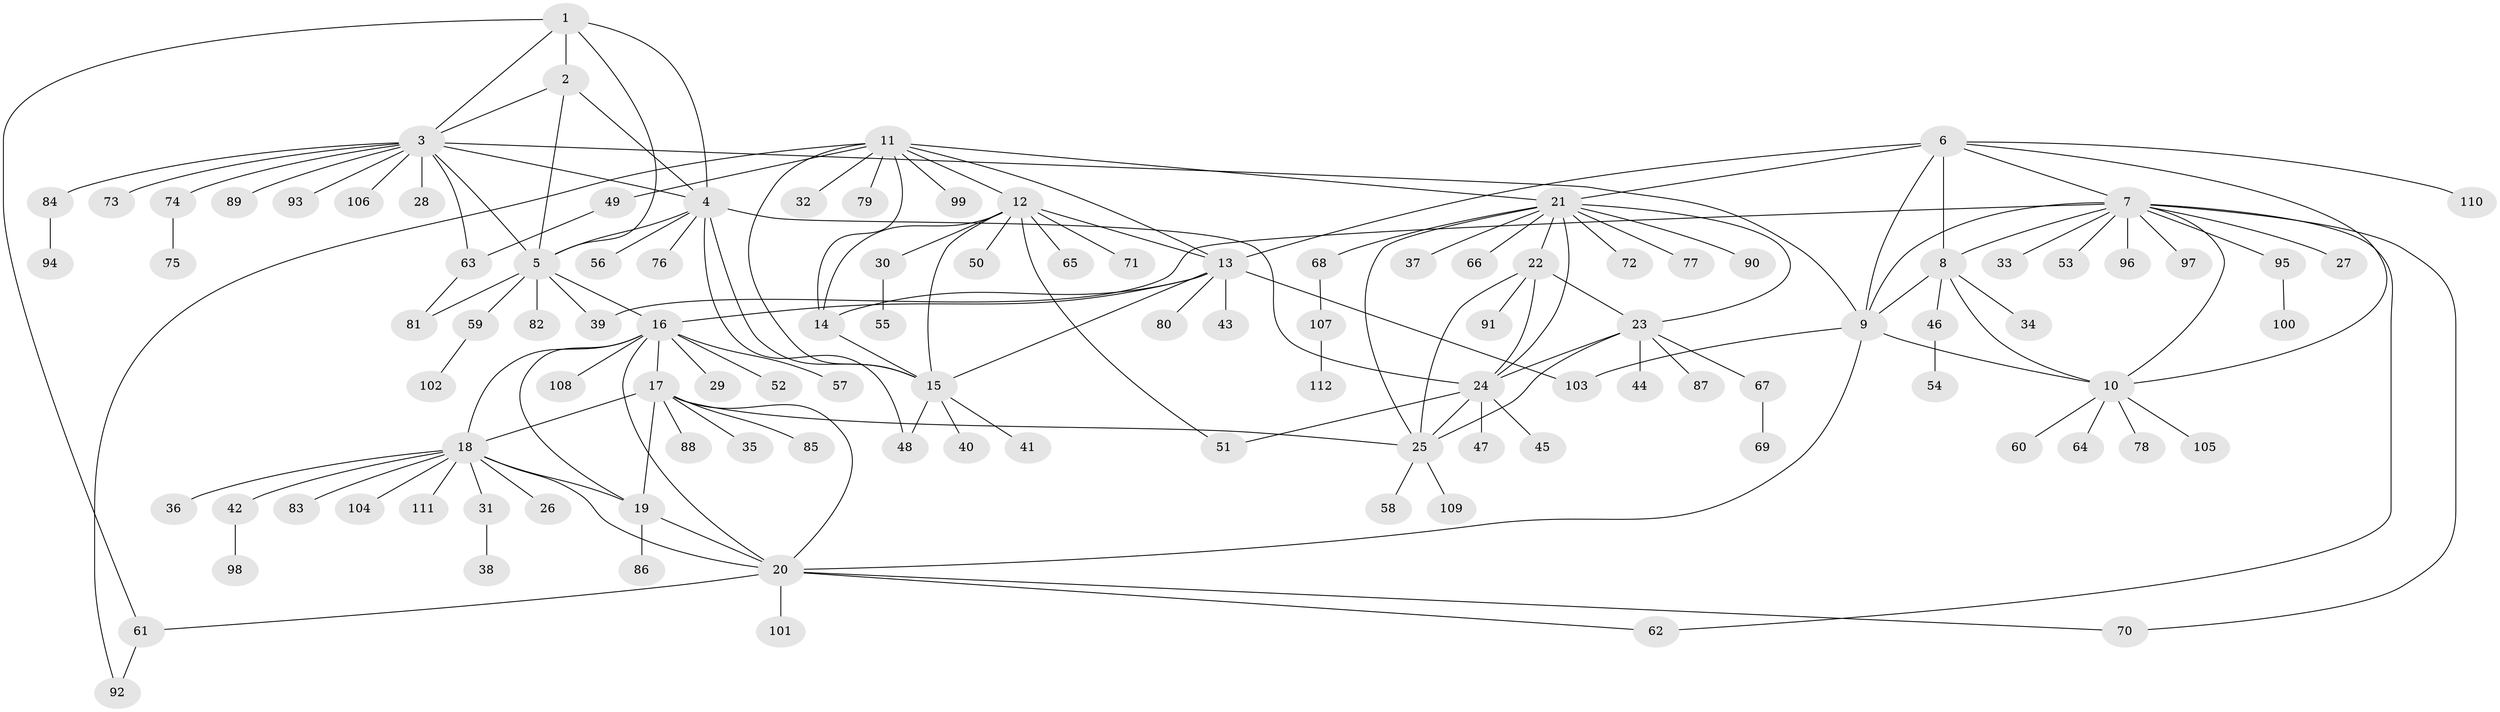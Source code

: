 // Generated by graph-tools (version 1.1) at 2025/11/02/27/25 16:11:32]
// undirected, 112 vertices, 157 edges
graph export_dot {
graph [start="1"]
  node [color=gray90,style=filled];
  1;
  2;
  3;
  4;
  5;
  6;
  7;
  8;
  9;
  10;
  11;
  12;
  13;
  14;
  15;
  16;
  17;
  18;
  19;
  20;
  21;
  22;
  23;
  24;
  25;
  26;
  27;
  28;
  29;
  30;
  31;
  32;
  33;
  34;
  35;
  36;
  37;
  38;
  39;
  40;
  41;
  42;
  43;
  44;
  45;
  46;
  47;
  48;
  49;
  50;
  51;
  52;
  53;
  54;
  55;
  56;
  57;
  58;
  59;
  60;
  61;
  62;
  63;
  64;
  65;
  66;
  67;
  68;
  69;
  70;
  71;
  72;
  73;
  74;
  75;
  76;
  77;
  78;
  79;
  80;
  81;
  82;
  83;
  84;
  85;
  86;
  87;
  88;
  89;
  90;
  91;
  92;
  93;
  94;
  95;
  96;
  97;
  98;
  99;
  100;
  101;
  102;
  103;
  104;
  105;
  106;
  107;
  108;
  109;
  110;
  111;
  112;
  1 -- 2;
  1 -- 3;
  1 -- 4;
  1 -- 5;
  1 -- 61;
  2 -- 3;
  2 -- 4;
  2 -- 5;
  3 -- 4;
  3 -- 5;
  3 -- 9;
  3 -- 28;
  3 -- 63;
  3 -- 73;
  3 -- 74;
  3 -- 84;
  3 -- 89;
  3 -- 93;
  3 -- 106;
  4 -- 5;
  4 -- 15;
  4 -- 24;
  4 -- 48;
  4 -- 56;
  4 -- 76;
  5 -- 16;
  5 -- 39;
  5 -- 59;
  5 -- 81;
  5 -- 82;
  6 -- 7;
  6 -- 8;
  6 -- 9;
  6 -- 10;
  6 -- 13;
  6 -- 21;
  6 -- 110;
  7 -- 8;
  7 -- 9;
  7 -- 10;
  7 -- 27;
  7 -- 33;
  7 -- 39;
  7 -- 53;
  7 -- 62;
  7 -- 70;
  7 -- 95;
  7 -- 96;
  7 -- 97;
  8 -- 9;
  8 -- 10;
  8 -- 34;
  8 -- 46;
  9 -- 10;
  9 -- 20;
  9 -- 103;
  10 -- 60;
  10 -- 64;
  10 -- 78;
  10 -- 105;
  11 -- 12;
  11 -- 13;
  11 -- 14;
  11 -- 15;
  11 -- 21;
  11 -- 32;
  11 -- 49;
  11 -- 79;
  11 -- 92;
  11 -- 99;
  12 -- 13;
  12 -- 14;
  12 -- 15;
  12 -- 30;
  12 -- 50;
  12 -- 51;
  12 -- 65;
  12 -- 71;
  13 -- 14;
  13 -- 15;
  13 -- 16;
  13 -- 43;
  13 -- 80;
  13 -- 103;
  14 -- 15;
  15 -- 40;
  15 -- 41;
  15 -- 48;
  16 -- 17;
  16 -- 18;
  16 -- 19;
  16 -- 20;
  16 -- 29;
  16 -- 52;
  16 -- 57;
  16 -- 108;
  17 -- 18;
  17 -- 19;
  17 -- 20;
  17 -- 25;
  17 -- 35;
  17 -- 85;
  17 -- 88;
  18 -- 19;
  18 -- 20;
  18 -- 26;
  18 -- 31;
  18 -- 36;
  18 -- 42;
  18 -- 83;
  18 -- 104;
  18 -- 111;
  19 -- 20;
  19 -- 86;
  20 -- 61;
  20 -- 62;
  20 -- 70;
  20 -- 101;
  21 -- 22;
  21 -- 23;
  21 -- 24;
  21 -- 25;
  21 -- 37;
  21 -- 66;
  21 -- 68;
  21 -- 72;
  21 -- 77;
  21 -- 90;
  22 -- 23;
  22 -- 24;
  22 -- 25;
  22 -- 91;
  23 -- 24;
  23 -- 25;
  23 -- 44;
  23 -- 67;
  23 -- 87;
  24 -- 25;
  24 -- 45;
  24 -- 47;
  24 -- 51;
  25 -- 58;
  25 -- 109;
  30 -- 55;
  31 -- 38;
  42 -- 98;
  46 -- 54;
  49 -- 63;
  59 -- 102;
  61 -- 92;
  63 -- 81;
  67 -- 69;
  68 -- 107;
  74 -- 75;
  84 -- 94;
  95 -- 100;
  107 -- 112;
}
